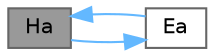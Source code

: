 digraph "Ha"
{
 // LATEX_PDF_SIZE
  bgcolor="transparent";
  edge [fontname=Helvetica,fontsize=10,labelfontname=Helvetica,labelfontsize=10];
  node [fontname=Helvetica,fontsize=10,shape=box,height=0.2,width=0.4];
  rankdir="LR";
  Node1 [id="Node000001",label="Ha",height=0.2,width=0.4,color="gray40", fillcolor="grey60", style="filled", fontcolor="black",tooltip=" "];
  Node1 -> Node2 [id="edge1_Node000001_Node000002",color="steelblue1",style="solid",tooltip=" "];
  Node2 [id="Node000002",label="Ea",height=0.2,width=0.4,color="grey40", fillcolor="white", style="filled",URL="$HtoEthermo_8H.html#adb8123c3ef78eefb1dedcb94cd8bb12f",tooltip=" "];
  Node2 -> Node1 [id="edge2_Node000002_Node000001",color="steelblue1",style="solid",tooltip=" "];
}
